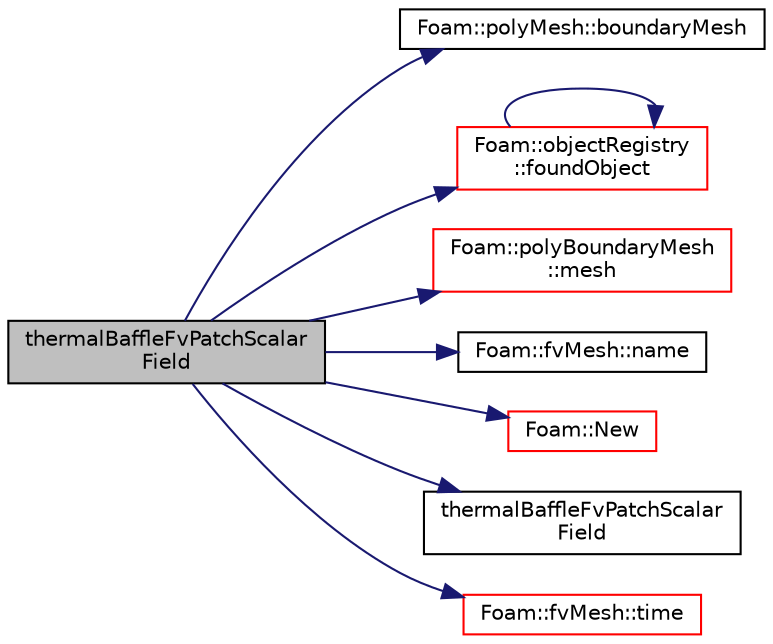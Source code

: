 digraph "thermalBaffleFvPatchScalarField"
{
  bgcolor="transparent";
  edge [fontname="Helvetica",fontsize="10",labelfontname="Helvetica",labelfontsize="10"];
  node [fontname="Helvetica",fontsize="10",shape=record];
  rankdir="LR";
  Node1 [label="thermalBaffleFvPatchScalar\lField",height=0.2,width=0.4,color="black", fillcolor="grey75", style="filled", fontcolor="black"];
  Node1 -> Node2 [color="midnightblue",fontsize="10",style="solid",fontname="Helvetica"];
  Node2 [label="Foam::polyMesh::boundaryMesh",height=0.2,width=0.4,color="black",URL="$a01921.html#a6b7f5ba89250dbd7a1c6c7860ab60fe3",tooltip="Return boundary mesh. "];
  Node1 -> Node3 [color="midnightblue",fontsize="10",style="solid",fontname="Helvetica"];
  Node3 [label="Foam::objectRegistry\l::foundObject",height=0.2,width=0.4,color="red",URL="$a01695.html#af3bf58996b7f5a073485a5590fbebd84",tooltip="Is the named Type found? "];
  Node3 -> Node3 [color="midnightblue",fontsize="10",style="solid",fontname="Helvetica"];
  Node1 -> Node4 [color="midnightblue",fontsize="10",style="solid",fontname="Helvetica"];
  Node4 [label="Foam::polyBoundaryMesh\l::mesh",height=0.2,width=0.4,color="red",URL="$a01915.html#aa51573bc757d5d5bb058db0464886447",tooltip="Return the mesh reference. "];
  Node1 -> Node5 [color="midnightblue",fontsize="10",style="solid",fontname="Helvetica"];
  Node5 [label="Foam::fvMesh::name",height=0.2,width=0.4,color="black",URL="$a00878.html#a75b72488d2e82151b025744974919d5d",tooltip="Return reference to name. "];
  Node1 -> Node6 [color="midnightblue",fontsize="10",style="solid",fontname="Helvetica"];
  Node6 [label="Foam::New",height=0.2,width=0.4,color="red",URL="$a10758.html#a9d62cf14554c95e83f83f14909d9e0ec"];
  Node1 -> Node7 [color="midnightblue",fontsize="10",style="solid",fontname="Helvetica"];
  Node7 [label="thermalBaffleFvPatchScalar\lField",height=0.2,width=0.4,color="black",URL="$a02592.html#a079859bfdc96fc67471f54b9c4379232",tooltip="Construct from patch and internal field. "];
  Node1 -> Node8 [color="midnightblue",fontsize="10",style="solid",fontname="Helvetica"];
  Node8 [label="Foam::fvMesh::time",height=0.2,width=0.4,color="red",URL="$a00878.html#a48fcf6de2789aff6b430b5fc1a05693f",tooltip="Return the top-level database. "];
}
